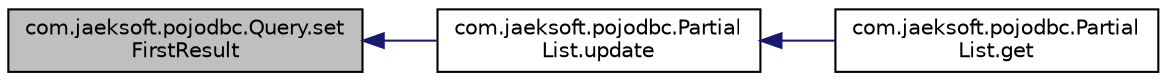 digraph "com.jaeksoft.pojodbc.Query.setFirstResult"
{
  edge [fontname="Helvetica",fontsize="10",labelfontname="Helvetica",labelfontsize="10"];
  node [fontname="Helvetica",fontsize="10",shape=record];
  rankdir="LR";
  Node1 [label="com.jaeksoft.pojodbc.Query.set\lFirstResult",height=0.2,width=0.4,color="black", fillcolor="grey75", style="filled", fontcolor="black"];
  Node1 -> Node2 [dir="back",color="midnightblue",fontsize="10",style="solid",fontname="Helvetica"];
  Node2 [label="com.jaeksoft.pojodbc.Partial\lList.update",height=0.2,width=0.4,color="black", fillcolor="white", style="filled",URL="$classcom_1_1jaeksoft_1_1pojodbc_1_1_partial_list.html#a5dda02676ee4a0d71a06aaf7b5102a52"];
  Node2 -> Node3 [dir="back",color="midnightblue",fontsize="10",style="solid",fontname="Helvetica"];
  Node3 [label="com.jaeksoft.pojodbc.Partial\lList.get",height=0.2,width=0.4,color="black", fillcolor="white", style="filled",URL="$classcom_1_1jaeksoft_1_1pojodbc_1_1_partial_list.html#a1c6c213f967a51301d088c53541d33e7"];
}
